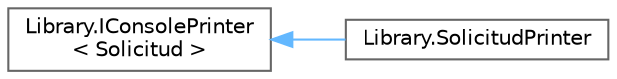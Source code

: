 digraph "Graphical Class Hierarchy"
{
 // INTERACTIVE_SVG=YES
 // LATEX_PDF_SIZE
  bgcolor="transparent";
  edge [fontname=Helvetica,fontsize=10,labelfontname=Helvetica,labelfontsize=10];
  node [fontname=Helvetica,fontsize=10,shape=box,height=0.2,width=0.4];
  rankdir="LR";
  Node0 [label="Library.IConsolePrinter\l\< Solicitud \>",height=0.2,width=0.4,color="grey40", fillcolor="white", style="filled",URL="$interfaceLibrary_1_1IConsolePrinter.html",tooltip=" "];
  Node0 -> Node1 [dir="back",color="steelblue1",style="solid"];
  Node1 [label="Library.SolicitudPrinter",height=0.2,width=0.4,color="grey40", fillcolor="white", style="filled",URL="$classLibrary_1_1SolicitudPrinter.html",tooltip="Método para mostrar por pantalla la lista de solicitudes."];
}
